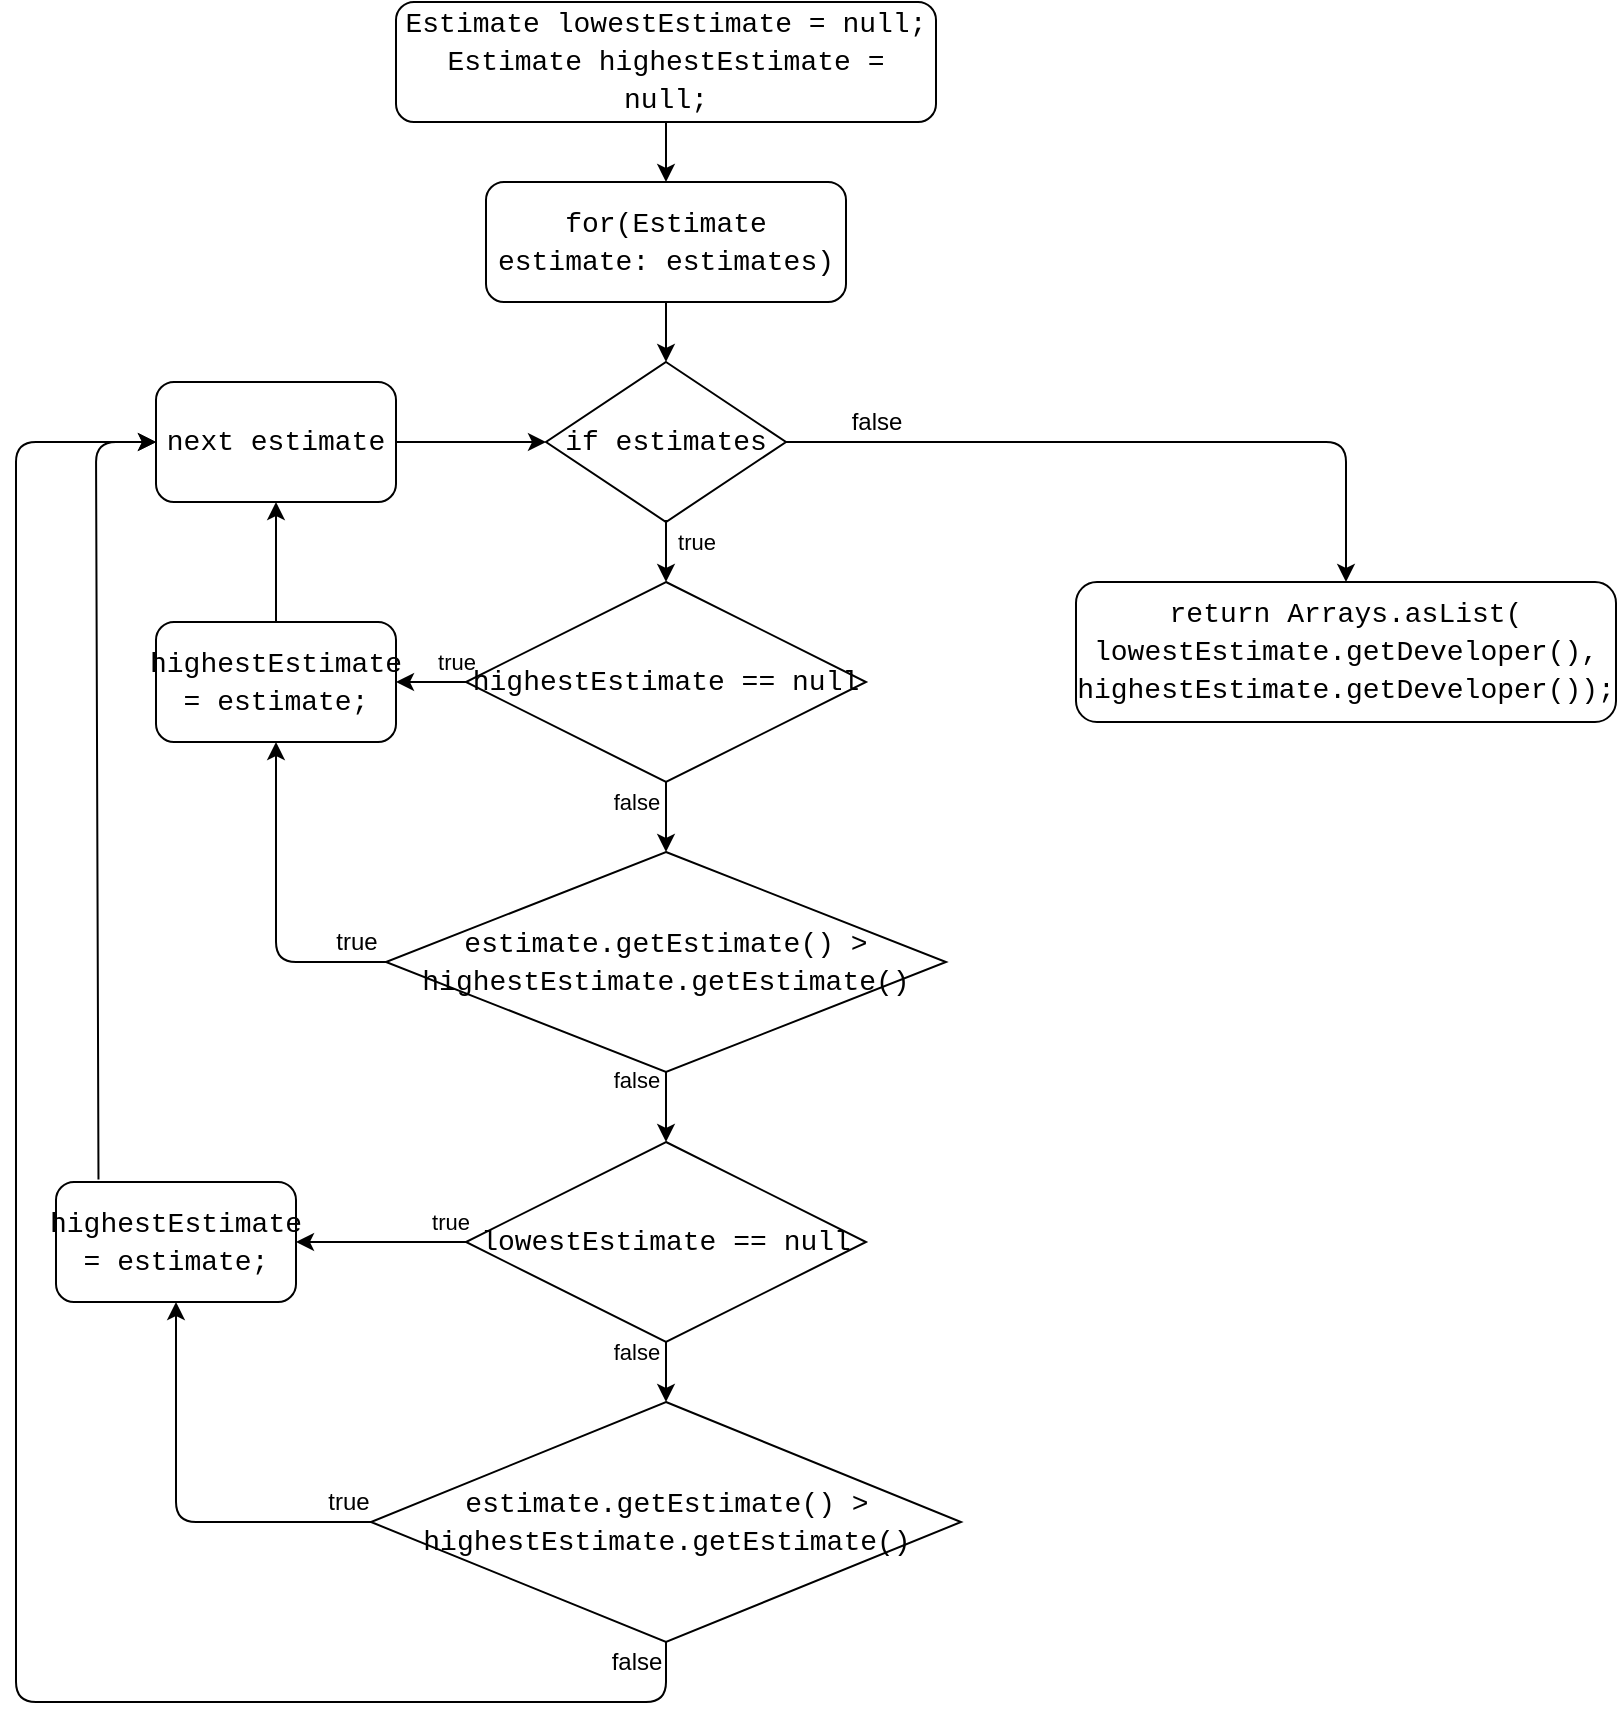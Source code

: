 <mxfile>
    <diagram id="jIGIObHFAkaRqQW-qYnA" name="Page-1">
        <mxGraphModel dx="1832" dy="1023" grid="1" gridSize="10" guides="1" tooltips="1" connect="1" arrows="1" fold="1" page="1" pageScale="1" pageWidth="850" pageHeight="1100" background="#FFFFFF" math="0" shadow="0">
            <root>
                <mxCell id="0"/>
                <mxCell id="1" parent="0"/>
                <mxCell id="10" value="" style="edgeStyle=none;html=1;labelBackgroundColor=none;strokeColor=#000000;fontColor=#000000;" edge="1" parent="1" source="3" target="5">
                    <mxGeometry relative="1" as="geometry"/>
                </mxCell>
                <mxCell id="3" value="&lt;div style=&quot;font-family: Consolas, &amp;quot;Courier New&amp;quot;, monospace; font-size: 14px; line-height: 19px;&quot;&gt;&lt;span style=&quot;&quot;&gt;Estimate&lt;/span&gt; &lt;span style=&quot;&quot;&gt;lowestEstimate&lt;/span&gt; = &lt;span style=&quot;&quot;&gt;null&lt;/span&gt;;&lt;/div&gt;&lt;div style=&quot;font-family: Consolas, &amp;quot;Courier New&amp;quot;, monospace; font-size: 14px; line-height: 19px;&quot;&gt;&lt;div style=&quot;line-height: 19px;&quot;&gt;&lt;span style=&quot;&quot;&gt;Estimate&lt;/span&gt; &lt;span style=&quot;&quot;&gt;highestEstimate&lt;/span&gt; = &lt;span style=&quot;&quot;&gt;null&lt;/span&gt;;&lt;/div&gt;&lt;/div&gt;" style="rounded=1;whiteSpace=wrap;html=1;labelBackgroundColor=none;strokeColor=#000000;fillColor=none;fontColor=#000000;" vertex="1" parent="1">
                    <mxGeometry x="40" y="40" width="270" height="60" as="geometry"/>
                </mxCell>
                <mxCell id="12" value="true" style="edgeStyle=none;html=1;entryX=0.5;entryY=0;entryDx=0;entryDy=0;labelBackgroundColor=none;strokeColor=#000000;fontColor=#000000;" edge="1" parent="1" target="7">
                    <mxGeometry x="-0.29" y="15" relative="1" as="geometry">
                        <mxPoint x="175" y="299" as="sourcePoint"/>
                        <mxPoint x="175" y="329" as="targetPoint"/>
                        <mxPoint as="offset"/>
                    </mxGeometry>
                </mxCell>
                <mxCell id="32" style="edgeStyle=none;html=1;entryX=0.5;entryY=0;entryDx=0;entryDy=0;labelBackgroundColor=none;strokeColor=#000000;fontSize=12;fontColor=#000000;" edge="1" parent="1" source="4" target="31">
                    <mxGeometry relative="1" as="geometry">
                        <Array as="points">
                            <mxPoint x="515" y="260"/>
                        </Array>
                    </mxGeometry>
                </mxCell>
                <mxCell id="34" value="false" style="edgeLabel;html=1;align=center;verticalAlign=middle;resizable=0;points=[];fontSize=12;fontColor=#000000;labelBackgroundColor=none;" vertex="1" connectable="0" parent="32">
                    <mxGeometry x="0.004" y="4" relative="1" as="geometry">
                        <mxPoint x="-131" y="-6" as="offset"/>
                    </mxGeometry>
                </mxCell>
                <mxCell id="4" value="&lt;span style=&quot;font-family: Consolas, &amp;quot;Courier New&amp;quot;, monospace; font-size: 14px;&quot;&gt;if&amp;nbsp;&lt;/span&gt;&lt;span style=&quot;font-family: Consolas, &amp;quot;Courier New&amp;quot;, monospace; font-size: 14px;&quot;&gt;estimates&lt;/span&gt;" style="rhombus;whiteSpace=wrap;html=1;labelBackgroundColor=none;strokeColor=#000000;fontColor=#000000;fillColor=none;" vertex="1" parent="1">
                    <mxGeometry x="115" y="220" width="120" height="80" as="geometry"/>
                </mxCell>
                <mxCell id="11" value="" style="edgeStyle=none;html=1;labelBackgroundColor=none;strokeColor=#000000;fontColor=#000000;" edge="1" parent="1" source="5" target="4">
                    <mxGeometry relative="1" as="geometry"/>
                </mxCell>
                <mxCell id="5" value="&lt;div style=&quot;font-family: Consolas, &amp;quot;Courier New&amp;quot;, monospace; font-size: 14px; line-height: 19px;&quot;&gt;&lt;span style=&quot;&quot;&gt;for&lt;/span&gt;(&lt;span style=&quot;&quot;&gt;Estimate&lt;/span&gt; &lt;span style=&quot;&quot;&gt;estimate&lt;/span&gt;&lt;span style=&quot;&quot;&gt;:&lt;/span&gt; &lt;span style=&quot;&quot;&gt;estimates&lt;/span&gt;)&lt;/div&gt;" style="rounded=1;whiteSpace=wrap;html=1;labelBackgroundColor=none;strokeColor=#000000;fontColor=#000000;fillColor=none;" vertex="1" parent="1">
                    <mxGeometry x="85" y="130" width="180" height="60" as="geometry"/>
                </mxCell>
                <mxCell id="13" value="false" style="edgeStyle=none;html=1;entryX=0.5;entryY=0;entryDx=0;entryDy=0;labelBackgroundColor=none;strokeColor=#000000;fontColor=#000000;exitX=0.5;exitY=1;exitDx=0;exitDy=0;" edge="1" parent="1" source="7" target="8">
                    <mxGeometry x="-0.429" y="-15" relative="1" as="geometry">
                        <mxPoint x="110" y="450" as="sourcePoint"/>
                        <mxPoint as="offset"/>
                    </mxGeometry>
                </mxCell>
                <mxCell id="14" value="true" style="edgeStyle=none;html=1;entryX=1;entryY=0.5;entryDx=0;entryDy=0;labelBackgroundColor=none;strokeColor=#000000;fontColor=#000000;" edge="1" parent="1" source="7" target="9">
                    <mxGeometry x="-0.714" y="-10" relative="1" as="geometry">
                        <mxPoint as="offset"/>
                    </mxGeometry>
                </mxCell>
                <mxCell id="7" value="&lt;div style=&quot;font-family: Consolas, &amp;quot;Courier New&amp;quot;, monospace; font-size: 14px; line-height: 19px;&quot;&gt;&lt;span style=&quot;&quot;&gt;highestEstimate&lt;/span&gt; == &lt;span style=&quot;&quot;&gt;null&lt;/span&gt;&lt;/div&gt;" style="rhombus;whiteSpace=wrap;html=1;labelBackgroundColor=none;strokeColor=#000000;fontColor=#000000;fillColor=none;" vertex="1" parent="1">
                    <mxGeometry x="75" y="330" width="200" height="100" as="geometry"/>
                </mxCell>
                <mxCell id="21" value="true" style="edgeStyle=none;html=1;exitX=0;exitY=0.5;exitDx=0;exitDy=0;entryX=0.5;entryY=1;entryDx=0;entryDy=0;fontSize=12;fontColor=#000000;labelBackgroundColor=none;strokeColor=#000000;" edge="1" parent="1" source="8" target="9">
                    <mxGeometry x="-0.818" y="-10" relative="1" as="geometry">
                        <Array as="points">
                            <mxPoint x="-20" y="520"/>
                        </Array>
                        <mxPoint as="offset"/>
                    </mxGeometry>
                </mxCell>
                <mxCell id="8" value="&lt;div style=&quot;font-family: Consolas, &amp;quot;Courier New&amp;quot;, monospace; font-size: 14px; line-height: 19px;&quot;&gt;&lt;span style=&quot;&quot;&gt;estimate&lt;/span&gt;.&lt;span style=&quot;&quot;&gt;getEstimate&lt;/span&gt;() &amp;gt; &lt;span style=&quot;&quot;&gt;highestEstimate&lt;/span&gt;.&lt;span style=&quot;&quot;&gt;getEstimate&lt;/span&gt;()&lt;/div&gt;" style="rhombus;whiteSpace=wrap;html=1;labelBackgroundColor=none;strokeColor=#000000;fontColor=#000000;fillColor=none;" vertex="1" parent="1">
                    <mxGeometry x="35" y="465" width="280" height="110" as="geometry"/>
                </mxCell>
                <mxCell id="28" style="edgeStyle=none;html=1;entryX=0.5;entryY=1;entryDx=0;entryDy=0;labelBackgroundColor=none;strokeColor=#000000;fontSize=12;fontColor=#000000;" edge="1" parent="1" source="9" target="25">
                    <mxGeometry relative="1" as="geometry"/>
                </mxCell>
                <mxCell id="9" value="&lt;div style=&quot;font-family: Consolas, &amp;quot;Courier New&amp;quot;, monospace; font-size: 14px; line-height: 19px;&quot;&gt;&lt;span style=&quot;&quot;&gt;highestEstimate&lt;/span&gt; = &lt;span style=&quot;&quot;&gt;estimate&lt;/span&gt;;&lt;/div&gt;" style="rounded=1;whiteSpace=wrap;html=1;labelBackgroundColor=none;strokeColor=#000000;fontColor=#000000;fillColor=none;" vertex="1" parent="1">
                    <mxGeometry x="-80" y="350" width="120" height="60" as="geometry"/>
                </mxCell>
                <mxCell id="15" value="false" style="edgeStyle=none;html=1;entryX=0.5;entryY=0;entryDx=0;entryDy=0;exitX=0.5;exitY=1;exitDx=0;exitDy=0;labelBackgroundColor=none;strokeColor=#000000;fontColor=#000000;" edge="1" parent="1" target="18" source="8">
                    <mxGeometry x="-0.778" y="-15" relative="1" as="geometry">
                        <mxPoint x="450" y="450" as="sourcePoint"/>
                        <mxPoint as="offset"/>
                    </mxGeometry>
                </mxCell>
                <mxCell id="16" value="false" style="edgeStyle=none;html=1;entryX=0.5;entryY=0;entryDx=0;entryDy=0;labelBackgroundColor=none;strokeColor=#000000;fontColor=#000000;" edge="1" parent="1" source="18" target="19">
                    <mxGeometry x="-0.6" y="-15" relative="1" as="geometry">
                        <mxPoint x="605" y="515" as="targetPoint"/>
                        <mxPoint y="-1" as="offset"/>
                    </mxGeometry>
                </mxCell>
                <mxCell id="17" value="true" style="edgeStyle=none;html=1;entryX=1;entryY=0.5;entryDx=0;entryDy=0;labelBackgroundColor=none;strokeColor=#000000;fontColor=#000000;" edge="1" parent="1" source="18" target="20">
                    <mxGeometry x="-0.806" y="-10" relative="1" as="geometry">
                        <mxPoint x="460" y="605" as="targetPoint"/>
                        <mxPoint as="offset"/>
                    </mxGeometry>
                </mxCell>
                <mxCell id="18" value="&lt;div style=&quot;font-family: Consolas, &amp;quot;Courier New&amp;quot;, monospace; font-size: 14px; line-height: 19px;&quot;&gt;&lt;span style=&quot;&quot;&gt;lowestEstimate&amp;nbsp;&lt;/span&gt;== &lt;span style=&quot;&quot;&gt;null&lt;/span&gt;&lt;/div&gt;" style="rhombus;whiteSpace=wrap;html=1;labelBackgroundColor=none;strokeColor=#000000;fontColor=#000000;fillColor=none;" vertex="1" parent="1">
                    <mxGeometry x="75" y="610" width="200" height="100" as="geometry"/>
                </mxCell>
                <mxCell id="36" style="edgeStyle=none;html=1;entryX=0.5;entryY=1;entryDx=0;entryDy=0;labelBackgroundColor=none;strokeColor=#000000;fontSize=12;fontColor=#000000;" edge="1" parent="1" source="19" target="20">
                    <mxGeometry relative="1" as="geometry">
                        <Array as="points">
                            <mxPoint x="-70" y="800"/>
                        </Array>
                    </mxGeometry>
                </mxCell>
                <mxCell id="37" value="true" style="edgeLabel;html=1;align=center;verticalAlign=middle;resizable=0;points=[];fontSize=12;fontColor=#000000;labelBackgroundColor=none;" vertex="1" connectable="0" parent="36">
                    <mxGeometry x="-0.883" y="-4" relative="1" as="geometry">
                        <mxPoint y="-6" as="offset"/>
                    </mxGeometry>
                </mxCell>
                <mxCell id="38" value="false" style="edgeStyle=none;html=1;entryX=0;entryY=0.5;entryDx=0;entryDy=0;labelBackgroundColor=none;strokeColor=#000000;fontSize=12;fontColor=#000000;" edge="1" parent="1" source="19" target="25">
                    <mxGeometry x="-0.984" y="-15" relative="1" as="geometry">
                        <Array as="points">
                            <mxPoint x="175" y="890"/>
                            <mxPoint x="-150" y="890"/>
                            <mxPoint x="-150" y="260"/>
                        </Array>
                        <mxPoint y="1" as="offset"/>
                    </mxGeometry>
                </mxCell>
                <mxCell id="19" value="&lt;div style=&quot;font-family: Consolas, &amp;quot;Courier New&amp;quot;, monospace; font-size: 14px; line-height: 19px;&quot;&gt;&lt;span style=&quot;&quot;&gt;estimate&lt;/span&gt;.&lt;span style=&quot;&quot;&gt;getEstimate&lt;/span&gt;() &amp;gt; &lt;span style=&quot;&quot;&gt;highestEstimate&lt;/span&gt;.&lt;span style=&quot;&quot;&gt;getEstimate&lt;/span&gt;()&lt;/div&gt;" style="rhombus;whiteSpace=wrap;html=1;labelBackgroundColor=none;strokeColor=#000000;fontColor=#000000;fillColor=none;" vertex="1" parent="1">
                    <mxGeometry x="27.5" y="740" width="295" height="120" as="geometry"/>
                </mxCell>
                <mxCell id="35" style="edgeStyle=none;html=1;entryX=0;entryY=0.5;entryDx=0;entryDy=0;labelBackgroundColor=none;strokeColor=#000000;fontSize=12;fontColor=#000000;exitX=0.177;exitY=-0.02;exitDx=0;exitDy=0;exitPerimeter=0;" edge="1" parent="1" source="20" target="25">
                    <mxGeometry relative="1" as="geometry">
                        <mxPoint x="-50" y="260" as="targetPoint"/>
                        <Array as="points">
                            <mxPoint x="-110" y="260"/>
                        </Array>
                    </mxGeometry>
                </mxCell>
                <mxCell id="20" value="&lt;div style=&quot;font-family: Consolas, &amp;quot;Courier New&amp;quot;, monospace; font-size: 14px; line-height: 19px;&quot;&gt;&lt;span style=&quot;&quot;&gt;highestEstimate&lt;/span&gt; = &lt;span style=&quot;&quot;&gt;estimate&lt;/span&gt;;&lt;/div&gt;" style="rounded=1;whiteSpace=wrap;html=1;labelBackgroundColor=none;strokeColor=#000000;fontColor=#000000;fillColor=none;" vertex="1" parent="1">
                    <mxGeometry x="-130" y="630" width="120" height="60" as="geometry"/>
                </mxCell>
                <mxCell id="29" style="edgeStyle=none;html=1;labelBackgroundColor=none;strokeColor=#000000;fontSize=12;fontColor=#000000;" edge="1" parent="1" source="25" target="4">
                    <mxGeometry relative="1" as="geometry"/>
                </mxCell>
                <mxCell id="25" value="&lt;div style=&quot;font-family: Consolas, &amp;quot;Courier New&amp;quot;, monospace; font-size: 14px; line-height: 19px;&quot;&gt;next estimate&lt;/div&gt;" style="rounded=1;whiteSpace=wrap;html=1;labelBackgroundColor=none;strokeColor=#000000;fontSize=12;fontColor=#000000;fillColor=none;" vertex="1" parent="1">
                    <mxGeometry x="-80" y="230" width="120" height="60" as="geometry"/>
                </mxCell>
                <mxCell id="31" value="&lt;div style=&quot;font-family: Consolas, &amp;quot;Courier New&amp;quot;, monospace; font-size: 14px; line-height: 19px;&quot;&gt;&lt;div style=&quot;&quot;&gt;return Arrays.asList(&lt;/div&gt;&lt;div style=&quot;&quot;&gt;lowestEstimate.getDeveloper(),&lt;/div&gt;&lt;div style=&quot;&quot;&gt;highestEstimate.getDeveloper()&lt;span style=&quot;background-color: initial;&quot;&gt;);&lt;/span&gt;&lt;/div&gt;&lt;/div&gt;" style="rounded=1;whiteSpace=wrap;html=1;labelBackgroundColor=none;strokeColor=#000000;fontSize=12;fontColor=#000000;fillColor=none;spacing=2;" vertex="1" parent="1">
                    <mxGeometry x="380" y="330" width="270" height="70" as="geometry"/>
                </mxCell>
            </root>
        </mxGraphModel>
    </diagram>
</mxfile>